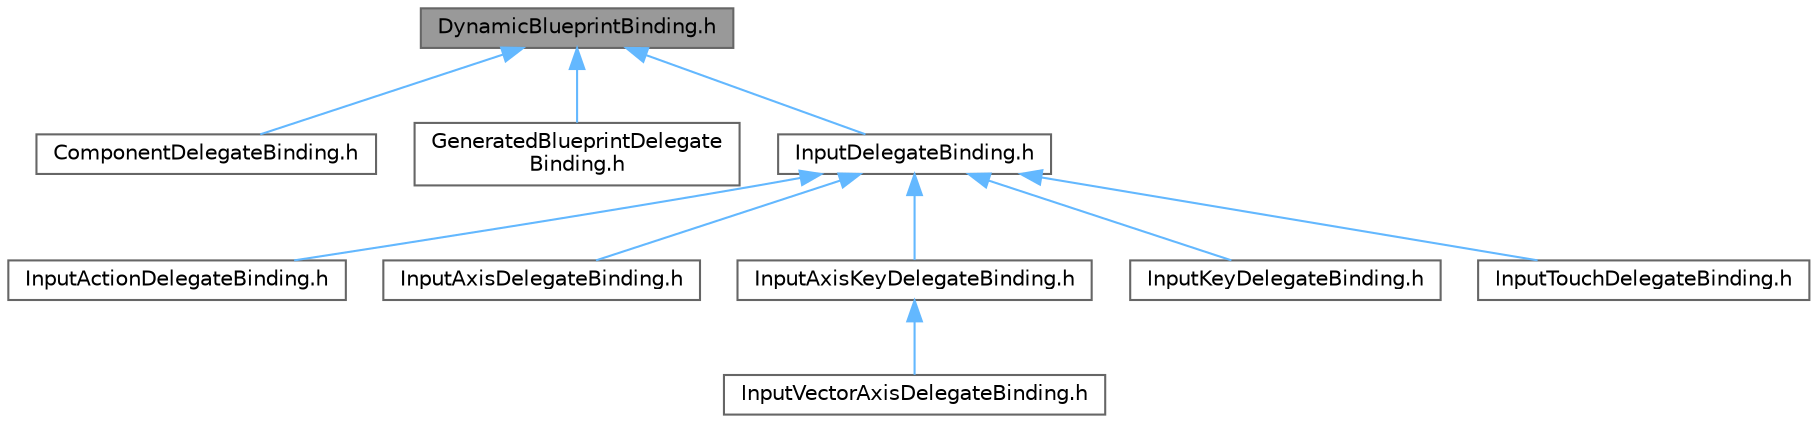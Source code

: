 digraph "DynamicBlueprintBinding.h"
{
 // INTERACTIVE_SVG=YES
 // LATEX_PDF_SIZE
  bgcolor="transparent";
  edge [fontname=Helvetica,fontsize=10,labelfontname=Helvetica,labelfontsize=10];
  node [fontname=Helvetica,fontsize=10,shape=box,height=0.2,width=0.4];
  Node1 [id="Node000001",label="DynamicBlueprintBinding.h",height=0.2,width=0.4,color="gray40", fillcolor="grey60", style="filled", fontcolor="black",tooltip=" "];
  Node1 -> Node2 [id="edge1_Node000001_Node000002",dir="back",color="steelblue1",style="solid",tooltip=" "];
  Node2 [id="Node000002",label="ComponentDelegateBinding.h",height=0.2,width=0.4,color="grey40", fillcolor="white", style="filled",URL="$d2/dc2/ComponentDelegateBinding_8h.html",tooltip=" "];
  Node1 -> Node3 [id="edge2_Node000001_Node000003",dir="back",color="steelblue1",style="solid",tooltip=" "];
  Node3 [id="Node000003",label="GeneratedBlueprintDelegate\lBinding.h",height=0.2,width=0.4,color="grey40", fillcolor="white", style="filled",URL="$d6/d1b/GeneratedBlueprintDelegateBinding_8h.html",tooltip=" "];
  Node1 -> Node4 [id="edge3_Node000001_Node000004",dir="back",color="steelblue1",style="solid",tooltip=" "];
  Node4 [id="Node000004",label="InputDelegateBinding.h",height=0.2,width=0.4,color="grey40", fillcolor="white", style="filled",URL="$d4/d0a/InputDelegateBinding_8h.html",tooltip=" "];
  Node4 -> Node5 [id="edge4_Node000004_Node000005",dir="back",color="steelblue1",style="solid",tooltip=" "];
  Node5 [id="Node000005",label="InputActionDelegateBinding.h",height=0.2,width=0.4,color="grey40", fillcolor="white", style="filled",URL="$d3/d3f/InputActionDelegateBinding_8h.html",tooltip=" "];
  Node4 -> Node6 [id="edge5_Node000004_Node000006",dir="back",color="steelblue1",style="solid",tooltip=" "];
  Node6 [id="Node000006",label="InputAxisDelegateBinding.h",height=0.2,width=0.4,color="grey40", fillcolor="white", style="filled",URL="$dc/d59/InputAxisDelegateBinding_8h.html",tooltip=" "];
  Node4 -> Node7 [id="edge6_Node000004_Node000007",dir="back",color="steelblue1",style="solid",tooltip=" "];
  Node7 [id="Node000007",label="InputAxisKeyDelegateBinding.h",height=0.2,width=0.4,color="grey40", fillcolor="white", style="filled",URL="$d1/d11/InputAxisKeyDelegateBinding_8h.html",tooltip=" "];
  Node7 -> Node8 [id="edge7_Node000007_Node000008",dir="back",color="steelblue1",style="solid",tooltip=" "];
  Node8 [id="Node000008",label="InputVectorAxisDelegateBinding.h",height=0.2,width=0.4,color="grey40", fillcolor="white", style="filled",URL="$dc/dac/InputVectorAxisDelegateBinding_8h.html",tooltip=" "];
  Node4 -> Node9 [id="edge8_Node000004_Node000009",dir="back",color="steelblue1",style="solid",tooltip=" "];
  Node9 [id="Node000009",label="InputKeyDelegateBinding.h",height=0.2,width=0.4,color="grey40", fillcolor="white", style="filled",URL="$d8/d40/InputKeyDelegateBinding_8h.html",tooltip=" "];
  Node4 -> Node10 [id="edge9_Node000004_Node000010",dir="back",color="steelblue1",style="solid",tooltip=" "];
  Node10 [id="Node000010",label="InputTouchDelegateBinding.h",height=0.2,width=0.4,color="grey40", fillcolor="white", style="filled",URL="$d0/d5c/InputTouchDelegateBinding_8h.html",tooltip=" "];
}
